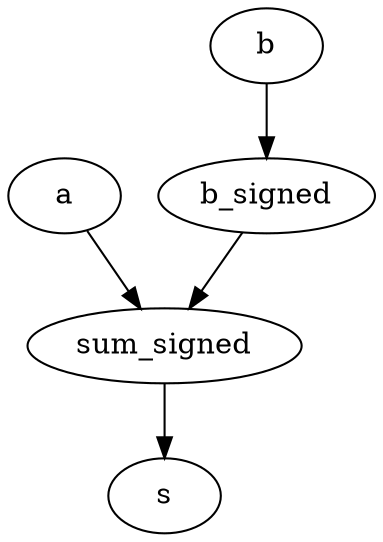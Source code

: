 strict digraph "" {
	a	[complexity=5,
		importance=0.381092971124,
		rank=0.0762185942248];
	sum_signed	[complexity=2,
		importance=0.286558350777,
		rank=0.143279175389];
	a -> sum_signed;
	s	[complexity=0,
		importance=0.132939519835,
		rank=0.0];
	b	[complexity=8,
		importance=0.522894804337,
		rank=0.0653618505421];
	b_signed	[complexity=5,
		importance=0.42836018399,
		rank=0.0856720367981];
	b -> b_signed;
	b_signed -> sum_signed;
	sum_signed -> s;
}
